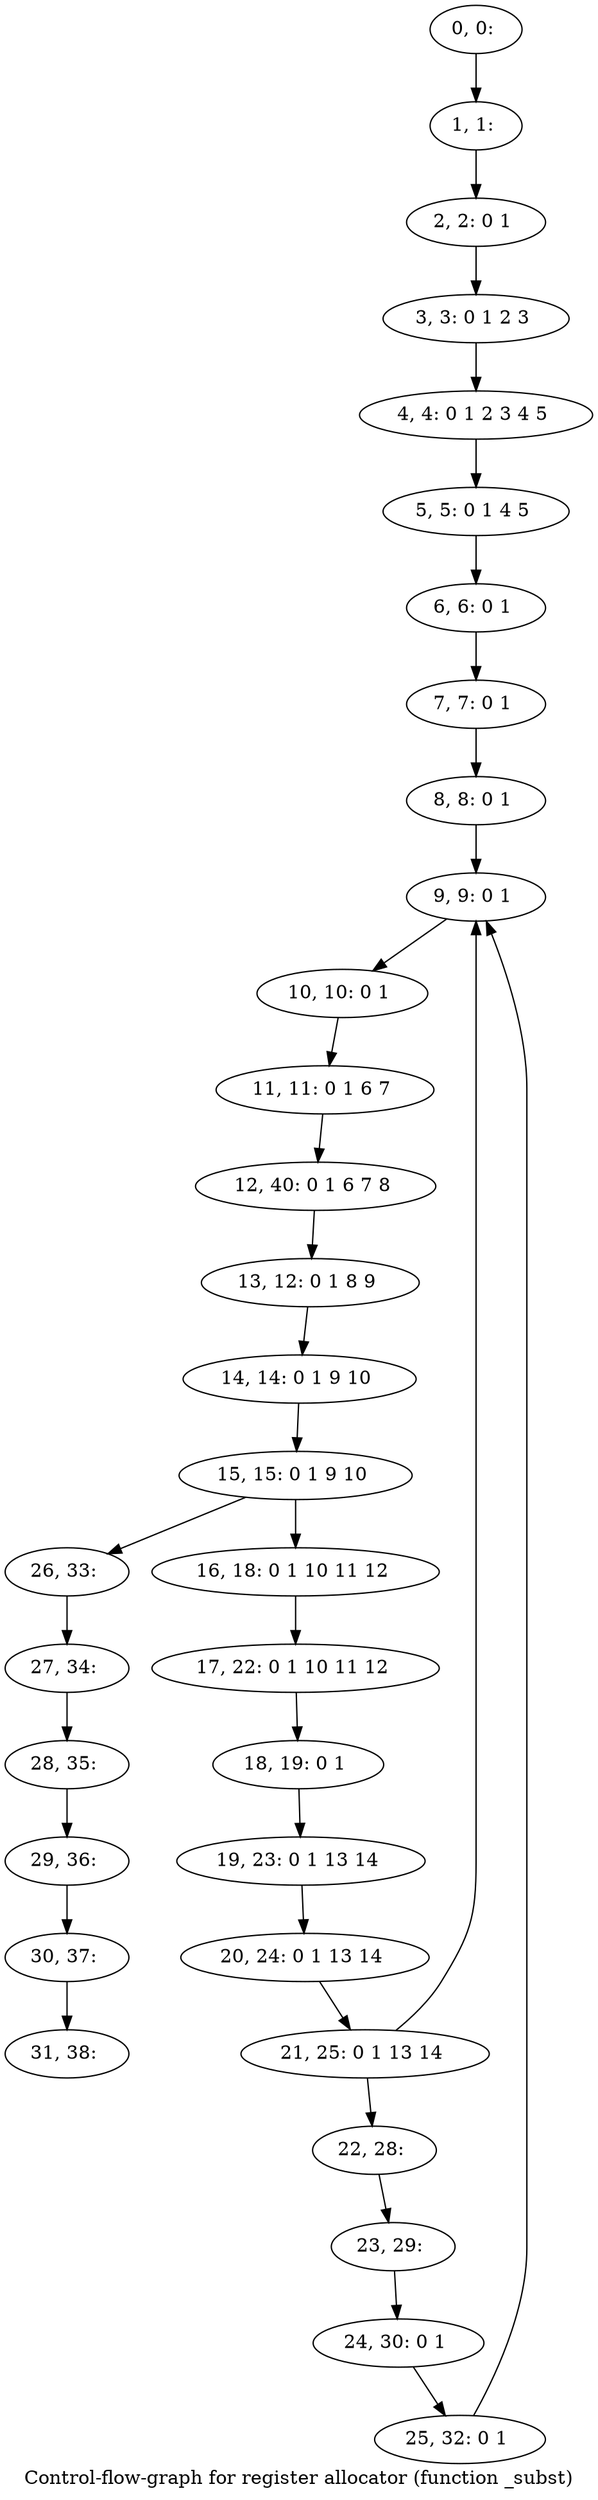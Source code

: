 digraph G {
graph [label="Control-flow-graph for register allocator (function _subst)"]
0[label="0, 0: "];
1[label="1, 1: "];
2[label="2, 2: 0 1 "];
3[label="3, 3: 0 1 2 3 "];
4[label="4, 4: 0 1 2 3 4 5 "];
5[label="5, 5: 0 1 4 5 "];
6[label="6, 6: 0 1 "];
7[label="7, 7: 0 1 "];
8[label="8, 8: 0 1 "];
9[label="9, 9: 0 1 "];
10[label="10, 10: 0 1 "];
11[label="11, 11: 0 1 6 7 "];
12[label="12, 40: 0 1 6 7 8 "];
13[label="13, 12: 0 1 8 9 "];
14[label="14, 14: 0 1 9 10 "];
15[label="15, 15: 0 1 9 10 "];
16[label="16, 18: 0 1 10 11 12 "];
17[label="17, 22: 0 1 10 11 12 "];
18[label="18, 19: 0 1 "];
19[label="19, 23: 0 1 13 14 "];
20[label="20, 24: 0 1 13 14 "];
21[label="21, 25: 0 1 13 14 "];
22[label="22, 28: "];
23[label="23, 29: "];
24[label="24, 30: 0 1 "];
25[label="25, 32: 0 1 "];
26[label="26, 33: "];
27[label="27, 34: "];
28[label="28, 35: "];
29[label="29, 36: "];
30[label="30, 37: "];
31[label="31, 38: "];
0->1 ;
1->2 ;
2->3 ;
3->4 ;
4->5 ;
5->6 ;
6->7 ;
7->8 ;
8->9 ;
9->10 ;
10->11 ;
11->12 ;
12->13 ;
13->14 ;
14->15 ;
15->16 ;
15->26 ;
16->17 ;
17->18 ;
18->19 ;
19->20 ;
20->21 ;
21->22 ;
21->9 ;
22->23 ;
23->24 ;
24->25 ;
25->9 ;
26->27 ;
27->28 ;
28->29 ;
29->30 ;
30->31 ;
}
